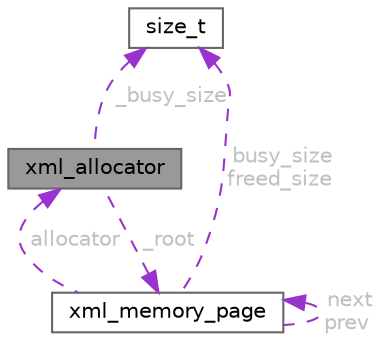 digraph "xml_allocator"
{
 // INTERACTIVE_SVG=YES
 // LATEX_PDF_SIZE
  bgcolor="transparent";
  edge [fontname=Helvetica,fontsize=10,labelfontname=Helvetica,labelfontsize=10];
  node [fontname=Helvetica,fontsize=10,shape=box,height=0.2,width=0.4];
  Node1 [id="Node000001",label="xml_allocator",height=0.2,width=0.4,color="gray40", fillcolor="grey60", style="filled", fontcolor="black",tooltip=" "];
  Node2 -> Node1 [id="edge1_Node000001_Node000002",dir="back",color="darkorchid3",style="dashed",tooltip=" ",label=" _root",fontcolor="grey" ];
  Node2 [id="Node000002",label="xml_memory_page",height=0.2,width=0.4,color="gray40", fillcolor="white", style="filled",URL="$d7/dd1/structxml__memory__page.html",tooltip=" "];
  Node1 -> Node2 [id="edge2_Node000002_Node000001",dir="back",color="darkorchid3",style="dashed",tooltip=" ",label=" allocator",fontcolor="grey" ];
  Node2 -> Node2 [id="edge3_Node000002_Node000002",dir="back",color="darkorchid3",style="dashed",tooltip=" ",label=" next\nprev",fontcolor="grey" ];
  Node3 -> Node2 [id="edge4_Node000002_Node000003",dir="back",color="darkorchid3",style="dashed",tooltip=" ",label=" busy_size\nfreed_size",fontcolor="grey" ];
  Node3 [id="Node000003",label="size_t",height=0.2,width=0.4,color="gray40", fillcolor="white", style="filled",tooltip=" "];
  Node3 -> Node1 [id="edge5_Node000001_Node000003",dir="back",color="darkorchid3",style="dashed",tooltip=" ",label=" _busy_size",fontcolor="grey" ];
}

